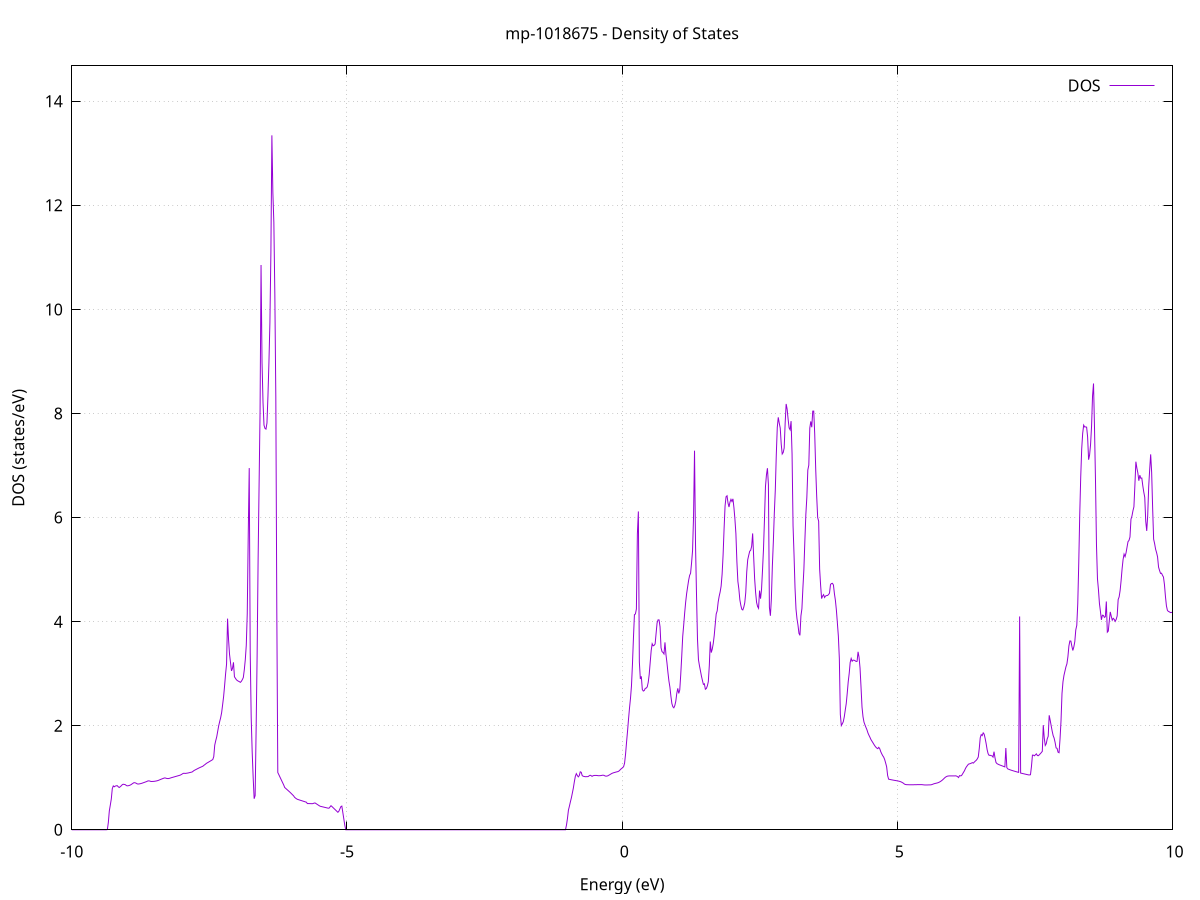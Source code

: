 set title 'mp-1018675 - Density of States'
set xlabel 'Energy (eV)'
set ylabel 'DOS (states/eV)'
set grid
set xrange [-10:10]
set yrange [0:14.680]
set xzeroaxis lt -1
set terminal png size 800,600
set output 'mp-1018675_dos_gnuplot.png'
plot '-' using 1:2 with lines title 'DOS'
-19.432000 0.000000
-19.414100 0.000000
-19.396200 0.000000
-19.378300 0.000000
-19.360400 0.000000
-19.342500 0.000000
-19.324600 0.000000
-19.306700 0.000000
-19.288800 0.000000
-19.270900 0.000000
-19.253000 0.000000
-19.235100 0.000000
-19.217200 0.000000
-19.199300 0.000000
-19.181400 0.000000
-19.163500 0.000000
-19.145600 0.000000
-19.127700 0.000000
-19.109800 0.000000
-19.091900 0.000000
-19.073900 0.000000
-19.056000 0.000000
-19.038100 0.000000
-19.020200 0.000000
-19.002300 0.000000
-18.984400 0.000000
-18.966500 0.000000
-18.948600 0.000000
-18.930700 0.000000
-18.912800 0.000000
-18.894900 0.000000
-18.877000 0.000000
-18.859100 0.000000
-18.841200 0.000000
-18.823300 0.000000
-18.805400 0.000000
-18.787500 0.000000
-18.769600 0.000000
-18.751700 0.000000
-18.733800 0.000000
-18.715900 0.000000
-18.698000 0.000000
-18.680100 0.000000
-18.662200 0.000000
-18.644300 0.000000
-18.626400 0.000000
-18.608500 0.000000
-18.590600 0.000000
-18.572700 0.000000
-18.554800 0.000000
-18.536900 0.000000
-18.519000 0.000000
-18.501100 0.000000
-18.483200 0.000000
-18.465300 0.000000
-18.447400 0.000000
-18.429500 0.000000
-18.411600 0.000000
-18.393700 0.000000
-18.375800 0.000000
-18.357900 0.000000
-18.340000 0.000000
-18.322100 0.000000
-18.304200 0.000000
-18.286300 0.000000
-18.268400 0.000000
-18.250500 0.000000
-18.232600 0.000000
-18.214700 0.000000
-18.196800 0.000000
-18.178900 0.000000
-18.161000 0.000000
-18.143100 0.000000
-18.125200 0.000000
-18.107300 0.000000
-18.089400 0.000000
-18.071500 0.000000
-18.053600 0.000000
-18.035700 0.000000
-18.017800 0.000000
-17.999900 0.000000
-17.982000 0.000000
-17.964100 0.000000
-17.946200 0.000000
-17.928300 0.000000
-17.910400 0.000000
-17.892500 0.000000
-17.874600 0.000000
-17.856700 0.000000
-17.838800 0.000000
-17.820900 0.000000
-17.803000 3.029100
-17.785100 25.511300
-17.767200 31.704500
-17.749300 52.570700
-17.731400 36.849100
-17.713500 44.830700
-17.695600 46.119500
-17.677700 30.710100
-17.659800 51.983900
-17.641900 100.981400
-17.624000 115.882300
-17.606100 35.143600
-17.588200 42.691800
-17.570300 57.664300
-17.552400 0.000000
-17.534500 0.000000
-17.516600 0.000000
-17.498700 0.000000
-17.480800 0.000000
-17.462900 0.000000
-17.445000 0.000000
-17.427100 0.000000
-17.409200 0.000000
-17.391300 0.000000
-17.373400 0.000000
-17.355500 0.000000
-17.337600 0.000000
-17.319700 0.000000
-17.301800 0.000000
-17.283900 0.000000
-17.266000 0.000000
-17.248100 0.000000
-17.230200 0.000000
-17.212300 0.000000
-17.194400 0.000000
-17.176500 0.000000
-17.158600 0.000000
-17.140700 0.000000
-17.122800 0.000000
-17.104800 0.000000
-17.086900 0.000000
-17.069000 0.000000
-17.051100 0.000000
-17.033200 0.000000
-17.015300 0.000000
-16.997400 0.000000
-16.979500 0.000000
-16.961600 0.000000
-16.943700 0.000000
-16.925800 0.000000
-16.907900 0.000000
-16.890000 0.000000
-16.872100 0.000000
-16.854200 0.000000
-16.836300 0.000000
-16.818400 0.000000
-16.800500 0.000000
-16.782600 0.000000
-16.764700 0.000000
-16.746800 0.000000
-16.728900 0.000000
-16.711000 0.000000
-16.693100 0.000000
-16.675200 0.000000
-16.657300 0.000000
-16.639400 0.000000
-16.621500 0.000000
-16.603600 0.000000
-16.585700 0.000000
-16.567800 0.000000
-16.549900 0.000000
-16.532000 0.000000
-16.514100 0.000000
-16.496200 0.000000
-16.478300 0.000000
-16.460400 0.000000
-16.442500 0.000000
-16.424600 0.000000
-16.406700 0.000000
-16.388800 0.000000
-16.370900 0.000000
-16.353000 0.000000
-16.335100 0.000000
-16.317200 0.000000
-16.299300 0.000000
-16.281400 0.000000
-16.263500 0.000000
-16.245600 0.000000
-16.227700 0.000000
-16.209800 0.000000
-16.191900 0.000000
-16.174000 0.000000
-16.156100 0.000000
-16.138200 0.000000
-16.120300 0.000000
-16.102400 0.000000
-16.084500 0.000000
-16.066600 0.000000
-16.048700 0.000000
-16.030800 0.000000
-16.012900 0.000000
-15.995000 0.000000
-15.977100 0.000000
-15.959200 0.000000
-15.941300 0.000000
-15.923400 0.000000
-15.905500 0.000000
-15.887600 0.000000
-15.869700 0.000000
-15.851800 0.000000
-15.833900 0.000000
-15.816000 0.000000
-15.798100 0.000000
-15.780200 0.000000
-15.762300 0.000000
-15.744400 0.000000
-15.726500 0.000000
-15.708600 0.000000
-15.690700 0.000000
-15.672800 0.000000
-15.654900 0.000000
-15.637000 0.000000
-15.619100 0.000000
-15.601200 0.000000
-15.583300 0.000000
-15.565400 0.000000
-15.547500 0.000000
-15.529600 0.000000
-15.511700 0.000000
-15.493800 0.000000
-15.475900 0.000000
-15.458000 0.000000
-15.440100 0.000000
-15.422200 0.000000
-15.404300 0.000000
-15.386400 0.000000
-15.368500 0.000000
-15.350600 0.000000
-15.332700 0.000000
-15.314800 0.000000
-15.296900 0.000000
-15.279000 0.000000
-15.261100 0.000000
-15.243200 0.000000
-15.225300 0.000000
-15.207400 0.000000
-15.189500 0.000000
-15.171600 0.000000
-15.153600 0.000000
-15.135700 0.000000
-15.117800 0.000000
-15.099900 0.000000
-15.082000 0.000000
-15.064100 0.000000
-15.046200 0.000000
-15.028300 0.000000
-15.010400 0.000000
-14.992500 0.000000
-14.974600 0.000000
-14.956700 0.000000
-14.938800 0.000000
-14.920900 0.000000
-14.903000 0.000000
-14.885100 0.000000
-14.867200 0.000000
-14.849300 0.000000
-14.831400 0.000000
-14.813500 0.000000
-14.795600 0.000000
-14.777700 0.000000
-14.759800 0.000000
-14.741900 0.000000
-14.724000 0.000000
-14.706100 0.000000
-14.688200 0.000000
-14.670300 0.000000
-14.652400 0.000000
-14.634500 0.000000
-14.616600 0.000000
-14.598700 0.000000
-14.580800 0.000000
-14.562900 0.000000
-14.545000 0.000000
-14.527100 0.000000
-14.509200 0.000000
-14.491300 0.000000
-14.473400 0.000000
-14.455500 0.000000
-14.437600 0.000000
-14.419700 0.000000
-14.401800 0.000000
-14.383900 0.000000
-14.366000 0.000000
-14.348100 0.000000
-14.330200 0.000000
-14.312300 0.000000
-14.294400 0.000000
-14.276500 0.000000
-14.258600 0.000000
-14.240700 0.000000
-14.222800 0.000000
-14.204900 0.000000
-14.187000 0.000000
-14.169100 0.000000
-14.151200 0.000000
-14.133300 0.000000
-14.115400 0.000000
-14.097500 0.000000
-14.079600 0.000000
-14.061700 0.000000
-14.043800 0.000000
-14.025900 0.000000
-14.008000 0.000000
-13.990100 0.000000
-13.972200 0.000000
-13.954300 0.000000
-13.936400 0.000000
-13.918500 0.000000
-13.900600 0.000000
-13.882700 0.000000
-13.864800 0.000000
-13.846900 0.000000
-13.829000 0.000000
-13.811100 0.000000
-13.793200 0.000000
-13.775300 0.000000
-13.757400 0.000000
-13.739500 0.000000
-13.721600 0.000000
-13.703700 0.000000
-13.685800 0.000000
-13.667900 0.000000
-13.650000 0.000000
-13.632100 0.000000
-13.614200 0.000000
-13.596300 0.000000
-13.578400 0.000000
-13.560500 0.000000
-13.542600 0.000000
-13.524700 0.000000
-13.506800 0.000000
-13.488900 0.000000
-13.471000 0.000000
-13.453100 0.000000
-13.435200 0.000000
-13.417300 0.000000
-13.399400 0.000000
-13.381500 0.000000
-13.363600 0.000000
-13.345700 0.000000
-13.327800 0.000000
-13.309900 0.000000
-13.292000 0.000000
-13.274100 0.000000
-13.256200 0.000000
-13.238300 0.000000
-13.220400 0.000000
-13.202500 0.000000
-13.184500 0.000000
-13.166600 0.000000
-13.148700 0.000000
-13.130800 0.000000
-13.112900 0.000000
-13.095000 0.000000
-13.077100 0.000000
-13.059200 0.000000
-13.041300 0.000000
-13.023400 0.000000
-13.005500 0.000000
-12.987600 0.000000
-12.969700 0.000000
-12.951800 0.000000
-12.933900 0.000000
-12.916000 0.000000
-12.898100 0.000000
-12.880200 0.000000
-12.862300 0.000000
-12.844400 0.000000
-12.826500 0.000000
-12.808600 0.000000
-12.790700 0.000000
-12.772800 0.000000
-12.754900 0.000000
-12.737000 0.000000
-12.719100 0.000000
-12.701200 0.000000
-12.683300 0.000000
-12.665400 0.000000
-12.647500 0.000000
-12.629600 0.000000
-12.611700 0.000000
-12.593800 0.000000
-12.575900 0.000000
-12.558000 0.000000
-12.540100 0.000000
-12.522200 0.000000
-12.504300 0.000000
-12.486400 0.000000
-12.468500 0.000000
-12.450600 0.000000
-12.432700 0.000000
-12.414800 0.000000
-12.396900 0.000000
-12.379000 0.000000
-12.361100 0.000000
-12.343200 0.000000
-12.325300 0.000000
-12.307400 0.000000
-12.289500 0.000000
-12.271600 0.000000
-12.253700 0.000000
-12.235800 0.000000
-12.217900 0.000000
-12.200000 0.000000
-12.182100 0.000000
-12.164200 0.000000
-12.146300 0.000000
-12.128400 0.000000
-12.110500 0.000000
-12.092600 0.000000
-12.074700 0.000000
-12.056800 0.000000
-12.038900 0.000000
-12.021000 0.000000
-12.003100 0.000000
-11.985200 0.000000
-11.967300 0.000000
-11.949400 0.000000
-11.931500 0.000000
-11.913600 0.000000
-11.895700 0.000000
-11.877800 0.000000
-11.859900 0.000000
-11.842000 0.000000
-11.824100 0.000000
-11.806200 0.000000
-11.788300 0.000000
-11.770400 0.000000
-11.752500 0.000000
-11.734600 0.000000
-11.716700 0.000000
-11.698800 0.000000
-11.680900 0.000000
-11.663000 0.000000
-11.645100 0.000000
-11.627200 0.000000
-11.609300 0.000000
-11.591400 0.000000
-11.573500 0.000000
-11.555600 0.000000
-11.537700 0.000000
-11.519800 0.000000
-11.501900 0.000000
-11.484000 0.000000
-11.466100 0.000000
-11.448200 0.000000
-11.430300 0.000000
-11.412400 0.000000
-11.394500 0.000000
-11.376600 0.000000
-11.358700 0.000000
-11.340800 0.000000
-11.322900 0.000000
-11.305000 0.000000
-11.287100 0.000000
-11.269200 0.000000
-11.251300 0.000000
-11.233300 0.000000
-11.215400 0.000000
-11.197500 0.000000
-11.179600 0.000000
-11.161700 0.000000
-11.143800 0.000000
-11.125900 0.000000
-11.108000 0.000000
-11.090100 0.000000
-11.072200 0.000000
-11.054300 0.000000
-11.036400 0.000000
-11.018500 0.000000
-11.000600 0.000000
-10.982700 0.000000
-10.964800 0.000000
-10.946900 0.000000
-10.929000 0.000000
-10.911100 0.000000
-10.893200 0.000000
-10.875300 0.000000
-10.857400 0.000000
-10.839500 0.000000
-10.821600 0.000000
-10.803700 0.000000
-10.785800 0.000000
-10.767900 0.000000
-10.750000 0.000000
-10.732100 0.000000
-10.714200 0.000000
-10.696300 0.000000
-10.678400 0.000000
-10.660500 0.000000
-10.642600 0.000000
-10.624700 0.000000
-10.606800 0.000000
-10.588900 0.000000
-10.571000 0.000000
-10.553100 0.000000
-10.535200 0.000000
-10.517300 0.000000
-10.499400 0.000000
-10.481500 0.000000
-10.463600 0.000000
-10.445700 0.000000
-10.427800 0.000000
-10.409900 0.000000
-10.392000 0.000000
-10.374100 0.000000
-10.356200 0.000000
-10.338300 0.000000
-10.320400 0.000000
-10.302500 0.000000
-10.284600 0.000000
-10.266700 0.000000
-10.248800 0.000000
-10.230900 0.000000
-10.213000 0.000000
-10.195100 0.000000
-10.177200 0.000000
-10.159300 0.000000
-10.141400 0.000000
-10.123500 0.000000
-10.105600 0.000000
-10.087700 0.000000
-10.069800 0.000000
-10.051900 0.000000
-10.034000 0.000000
-10.016100 0.000000
-9.998200 0.000000
-9.980300 0.000000
-9.962400 0.000000
-9.944500 0.000000
-9.926600 0.000000
-9.908700 0.000000
-9.890800 0.000000
-9.872900 0.000000
-9.855000 0.000000
-9.837100 0.000000
-9.819200 0.000000
-9.801300 0.000000
-9.783400 0.000000
-9.765500 0.000000
-9.747600 0.000000
-9.729700 0.000000
-9.711800 0.000000
-9.693900 0.000000
-9.676000 0.000000
-9.658100 0.000000
-9.640200 0.000000
-9.622300 0.000000
-9.604400 0.000000
-9.586500 0.000000
-9.568600 0.000000
-9.550700 0.000000
-9.532800 0.000000
-9.514900 0.000000
-9.497000 0.000000
-9.479100 0.000000
-9.461200 0.000000
-9.443300 0.000000
-9.425400 0.000000
-9.407500 0.000000
-9.389600 0.000000
-9.371700 0.000000
-9.353800 0.003800
-9.335900 0.140600
-9.318000 0.363000
-9.300100 0.475000
-9.282200 0.591500
-9.264200 0.790600
-9.246300 0.842800
-9.228400 0.826300
-9.210500 0.839600
-9.192600 0.844800
-9.174700 0.848100
-9.156800 0.827400
-9.138900 0.812100
-9.121000 0.826500
-9.103100 0.843300
-9.085200 0.863800
-9.067300 0.875100
-9.049400 0.871800
-9.031500 0.868800
-9.013600 0.854900
-8.995700 0.844000
-8.977800 0.846100
-8.959900 0.850100
-8.942000 0.857400
-8.924100 0.867100
-8.906200 0.880200
-8.888300 0.893500
-8.870400 0.905100
-8.852500 0.903600
-8.834600 0.897000
-8.816700 0.885300
-8.798800 0.878800
-8.780900 0.880400
-8.763000 0.883700
-8.745100 0.888200
-8.727200 0.893600
-8.709300 0.900300
-8.691400 0.907100
-8.673500 0.913900
-8.655600 0.920700
-8.637700 0.927700
-8.619800 0.937800
-8.601900 0.940000
-8.584000 0.937100
-8.566100 0.929700
-8.548200 0.928100
-8.530300 0.929000
-8.512400 0.930100
-8.494500 0.932200
-8.476600 0.935500
-8.458700 0.939200
-8.440800 0.944300
-8.422900 0.951000
-8.405000 0.959200
-8.387100 0.967200
-8.369200 0.974900
-8.351300 0.982100
-8.333400 0.989400
-8.315500 0.996100
-8.297600 0.994500
-8.279700 0.987800
-8.261800 0.984700
-8.243900 0.984600
-8.226000 0.988400
-8.208100 0.994600
-8.190200 1.000900
-8.172300 1.006300
-8.154400 1.011800
-8.136500 1.017200
-8.118600 1.022600
-8.100700 1.028000
-8.082800 1.033500
-8.064900 1.039000
-8.047000 1.044400
-8.029100 1.050700
-8.011200 1.060400
-7.993300 1.072300
-7.975400 1.083800
-7.957500 1.085700
-7.939600 1.083000
-7.921700 1.085500
-7.903800 1.088300
-7.885900 1.091800
-7.868000 1.096400
-7.850100 1.101000
-7.832200 1.105600
-7.814300 1.110200
-7.796400 1.124200
-7.778500 1.139000
-7.760600 1.148800
-7.742700 1.158700
-7.724800 1.168500
-7.706900 1.178300
-7.689000 1.187900
-7.671100 1.196700
-7.653200 1.205100
-7.635300 1.213600
-7.617400 1.222100
-7.599500 1.238500
-7.581600 1.251900
-7.563700 1.267900
-7.545800 1.281700
-7.527900 1.292200
-7.510000 1.303600
-7.492100 1.314900
-7.474200 1.326200
-7.456300 1.337900
-7.438400 1.349600
-7.420500 1.405100
-7.402600 1.626600
-7.384700 1.711600
-7.366800 1.785000
-7.348900 1.892200
-7.331000 1.996900
-7.313100 2.078700
-7.295100 2.154400
-7.277200 2.252200
-7.259300 2.403700
-7.241400 2.560100
-7.223500 2.769100
-7.205600 2.993800
-7.187700 3.186200
-7.169800 4.057500
-7.151900 3.659500
-7.134000 3.374000
-7.116100 3.212100
-7.098200 3.053500
-7.080300 3.101300
-7.062400 3.217800
-7.044500 2.939900
-7.026600 2.911200
-7.008700 2.882900
-6.990800 2.866600
-6.972900 2.855300
-6.955000 2.845900
-6.937100 2.832700
-6.919200 2.852400
-6.901300 2.885000
-6.883400 2.925700
-6.865500 3.075300
-6.847600 3.267000
-6.829700 3.544200
-6.811800 4.153200
-6.793900 5.669100
-6.776000 6.951000
-6.758100 3.410400
-6.740200 2.153600
-6.722300 1.496700
-6.704400 1.003900
-6.686500 0.597000
-6.668600 0.657400
-6.650700 1.934700
-6.632800 3.327500
-6.614900 5.163900
-6.597000 6.612600
-6.579100 8.028000
-6.561200 10.853600
-6.543300 8.980400
-6.525400 8.213200
-6.507500 7.775100
-6.489600 7.713100
-6.471700 7.699600
-6.453800 7.815800
-6.435900 8.331500
-6.418000 8.977400
-6.400100 9.749200
-6.382200 11.092700
-6.364300 13.345000
-6.346400 12.246600
-6.328500 11.672200
-6.310600 10.293300
-6.292700 8.303700
-6.274800 4.186000
-6.256900 1.100800
-6.239000 1.060900
-6.221100 1.020900
-6.203200 0.980900
-6.185300 0.940900
-6.167400 0.900800
-6.149500 0.860800
-6.131600 0.813000
-6.113700 0.796000
-6.095800 0.778900
-6.077900 0.761900
-6.060000 0.744800
-6.042100 0.727800
-6.024200 0.709700
-6.006300 0.690800
-5.988400 0.671900
-5.970500 0.653100
-5.952600 0.625200
-5.934700 0.608600
-5.916800 0.595200
-5.898900 0.584700
-5.881000 0.578600
-5.863100 0.572500
-5.845200 0.566400
-5.827300 0.560300
-5.809400 0.554200
-5.791500 0.548100
-5.773600 0.542000
-5.755700 0.535900
-5.737800 0.529800
-5.719900 0.504200
-5.702000 0.503700
-5.684100 0.503100
-5.666200 0.502500
-5.648300 0.501900
-5.630400 0.501300
-5.612500 0.505200
-5.594600 0.514300
-5.576700 0.513400
-5.558800 0.500900
-5.540900 0.488300
-5.523000 0.475700
-5.505100 0.463200
-5.487200 0.452100
-5.469300 0.447600
-5.451400 0.443000
-5.433500 0.438500
-5.415600 0.433900
-5.397700 0.429400
-5.379800 0.424800
-5.361900 0.420200
-5.343900 0.415700
-5.326000 0.415600
-5.308100 0.439100
-5.290200 0.462700
-5.272300 0.445900
-5.254400 0.427600
-5.236500 0.409200
-5.218600 0.390900
-5.200700 0.372600
-5.182800 0.354200
-5.164900 0.335900
-5.147000 0.356900
-5.129100 0.400500
-5.111200 0.444100
-5.093300 0.455200
-5.075400 0.332800
-5.057500 0.210400
-5.039600 0.088000
-5.021700 0.000000
-5.003800 0.000000
-4.985900 0.000000
-4.968000 0.000000
-4.950100 0.000000
-4.932200 0.000000
-4.914300 0.000000
-4.896400 0.000000
-4.878500 0.000000
-4.860600 0.000000
-4.842700 0.000000
-4.824800 0.000000
-4.806900 0.000000
-4.789000 0.000000
-4.771100 0.000000
-4.753200 0.000000
-4.735300 0.000000
-4.717400 0.000000
-4.699500 0.000000
-4.681600 0.000000
-4.663700 0.000000
-4.645800 0.000000
-4.627900 0.000000
-4.610000 0.000000
-4.592100 0.000000
-4.574200 0.000000
-4.556300 0.000000
-4.538400 0.000000
-4.520500 0.000000
-4.502600 0.000000
-4.484700 0.000000
-4.466800 0.000000
-4.448900 0.000000
-4.431000 0.000000
-4.413100 0.000000
-4.395200 0.000000
-4.377300 0.000000
-4.359400 0.000000
-4.341500 0.000000
-4.323600 0.000000
-4.305700 0.000000
-4.287800 0.000000
-4.269900 0.000000
-4.252000 0.000000
-4.234100 0.000000
-4.216200 0.000000
-4.198300 0.000000
-4.180400 0.000000
-4.162500 0.000000
-4.144600 0.000000
-4.126700 0.000000
-4.108800 0.000000
-4.090900 0.000000
-4.073000 0.000000
-4.055100 0.000000
-4.037200 0.000000
-4.019300 0.000000
-4.001400 0.000000
-3.983500 0.000000
-3.965600 0.000000
-3.947700 0.000000
-3.929800 0.000000
-3.911900 0.000000
-3.894000 0.000000
-3.876100 0.000000
-3.858200 0.000000
-3.840300 0.000000
-3.822400 0.000000
-3.804500 0.000000
-3.786600 0.000000
-3.768700 0.000000
-3.750800 0.000000
-3.732900 0.000000
-3.715000 0.000000
-3.697100 0.000000
-3.679200 0.000000
-3.661300 0.000000
-3.643400 0.000000
-3.625500 0.000000
-3.607600 0.000000
-3.589700 0.000000
-3.571800 0.000000
-3.553900 0.000000
-3.536000 0.000000
-3.518100 0.000000
-3.500200 0.000000
-3.482300 0.000000
-3.464400 0.000000
-3.446500 0.000000
-3.428600 0.000000
-3.410700 0.000000
-3.392800 0.000000
-3.374800 0.000000
-3.356900 0.000000
-3.339000 0.000000
-3.321100 0.000000
-3.303200 0.000000
-3.285300 0.000000
-3.267400 0.000000
-3.249500 0.000000
-3.231600 0.000000
-3.213700 0.000000
-3.195800 0.000000
-3.177900 0.000000
-3.160000 0.000000
-3.142100 0.000000
-3.124200 0.000000
-3.106300 0.000000
-3.088400 0.000000
-3.070500 0.000000
-3.052600 0.000000
-3.034700 0.000000
-3.016800 0.000000
-2.998900 0.000000
-2.981000 0.000000
-2.963100 0.000000
-2.945200 0.000000
-2.927300 0.000000
-2.909400 0.000000
-2.891500 0.000000
-2.873600 0.000000
-2.855700 0.000000
-2.837800 0.000000
-2.819900 0.000000
-2.802000 0.000000
-2.784100 0.000000
-2.766200 0.000000
-2.748300 0.000000
-2.730400 0.000000
-2.712500 0.000000
-2.694600 0.000000
-2.676700 0.000000
-2.658800 0.000000
-2.640900 0.000000
-2.623000 0.000000
-2.605100 0.000000
-2.587200 0.000000
-2.569300 0.000000
-2.551400 0.000000
-2.533500 0.000000
-2.515600 0.000000
-2.497700 0.000000
-2.479800 0.000000
-2.461900 0.000000
-2.444000 0.000000
-2.426100 0.000000
-2.408200 0.000000
-2.390300 0.000000
-2.372400 0.000000
-2.354500 0.000000
-2.336600 0.000000
-2.318700 0.000000
-2.300800 0.000000
-2.282900 0.000000
-2.265000 0.000000
-2.247100 0.000000
-2.229200 0.000000
-2.211300 0.000000
-2.193400 0.000000
-2.175500 0.000000
-2.157600 0.000000
-2.139700 0.000000
-2.121800 0.000000
-2.103900 0.000000
-2.086000 0.000000
-2.068100 0.000000
-2.050200 0.000000
-2.032300 0.000000
-2.014400 0.000000
-1.996500 0.000000
-1.978600 0.000000
-1.960700 0.000000
-1.942800 0.000000
-1.924900 0.000000
-1.907000 0.000000
-1.889100 0.000000
-1.871200 0.000000
-1.853300 0.000000
-1.835400 0.000000
-1.817500 0.000000
-1.799600 0.000000
-1.781700 0.000000
-1.763800 0.000000
-1.745900 0.000000
-1.728000 0.000000
-1.710100 0.000000
-1.692200 0.000000
-1.674300 0.000000
-1.656400 0.000000
-1.638500 0.000000
-1.620600 0.000000
-1.602700 0.000000
-1.584800 0.000000
-1.566900 0.000000
-1.549000 0.000000
-1.531100 0.000000
-1.513200 0.000000
-1.495300 0.000000
-1.477400 0.000000
-1.459500 0.000000
-1.441600 0.000000
-1.423700 0.000000
-1.405700 0.000000
-1.387800 0.000000
-1.369900 0.000000
-1.352000 0.000000
-1.334100 0.000000
-1.316200 0.000000
-1.298300 0.000000
-1.280400 0.000000
-1.262500 0.000000
-1.244600 0.000000
-1.226700 0.000000
-1.208800 0.000000
-1.190900 0.000000
-1.173000 0.000000
-1.155100 0.000000
-1.137200 0.000000
-1.119300 0.000000
-1.101400 0.000000
-1.083500 0.000000
-1.065600 0.000000
-1.047700 0.000000
-1.029800 0.000000
-1.011900 0.086300
-0.994000 0.213800
-0.976100 0.377000
-0.958200 0.453700
-0.940300 0.537400
-0.922400 0.613900
-0.904500 0.706600
-0.886600 0.802300
-0.868700 0.922200
-0.850800 1.025300
-0.832900 1.078600
-0.815000 1.043800
-0.797100 1.016700
-0.779200 1.040200
-0.761300 1.113800
-0.743400 1.105000
-0.725500 1.040400
-0.707600 1.029000
-0.689700 1.024100
-0.671800 1.020100
-0.653900 1.020500
-0.636000 1.020900
-0.618100 1.022300
-0.600200 1.036800
-0.582300 1.047700
-0.564400 1.040500
-0.546500 1.026700
-0.528600 1.038600
-0.510700 1.043100
-0.492800 1.045000
-0.474900 1.044500
-0.457000 1.043500
-0.439100 1.039700
-0.421200 1.038900
-0.403300 1.039900
-0.385400 1.041500
-0.367500 1.046200
-0.349600 1.049100
-0.331700 1.046600
-0.313800 1.036100
-0.295900 1.030700
-0.278000 1.031200
-0.260100 1.037500
-0.242200 1.047900
-0.224300 1.059100
-0.206400 1.070600
-0.188500 1.082100
-0.170600 1.090100
-0.152700 1.096800
-0.134800 1.102000
-0.116900 1.107700
-0.099000 1.112600
-0.081100 1.117000
-0.063200 1.124900
-0.045300 1.141600
-0.027400 1.162600
-0.009500 1.177000
0.008400 1.193800
0.026300 1.212400
0.044200 1.280700
0.062100 1.454100
0.080000 1.682200
0.097900 1.893500
0.115800 2.124800
0.133700 2.338000
0.151600 2.523700
0.169500 2.764900
0.187400 3.182100
0.205300 3.685800
0.223200 4.133300
0.241100 4.147400
0.259000 4.242500
0.276900 5.686200
0.294800 6.117400
0.312700 3.223900
0.330600 2.898100
0.348500 2.947800
0.366400 2.696100
0.384300 2.665900
0.402200 2.676600
0.420100 2.717500
0.438000 2.722800
0.455900 2.746400
0.473800 2.832600
0.491700 2.986200
0.509600 3.214900
0.527500 3.442900
0.545500 3.574600
0.563400 3.534900
0.581300 3.544700
0.599200 3.570900
0.617100 3.776200
0.635000 3.976500
0.652900 4.034100
0.670800 4.032900
0.688700 3.900400
0.706600 3.498000
0.724500 3.423500
0.742400 3.407000
0.760300 3.378400
0.778200 3.600800
0.796100 3.367900
0.814000 3.210300
0.831900 3.024500
0.849800 2.859900
0.867700 2.741700
0.885600 2.569600
0.903500 2.426500
0.921400 2.364300
0.939300 2.344400
0.957200 2.388000
0.975100 2.470700
0.993000 2.624000
1.010900 2.717000
1.028800 2.620200
1.046700 2.686200
1.064600 2.982000
1.082500 3.330400
1.100400 3.713800
1.118300 3.933800
1.136200 4.167900
1.154100 4.373800
1.172000 4.540200
1.189900 4.668800
1.207800 4.792500
1.225700 4.886900
1.243600 4.930600
1.261500 5.129700
1.279400 5.363500
1.297300 6.013600
1.315200 7.285700
1.333100 5.486200
1.351000 4.525400
1.368900 3.666500
1.386800 3.267200
1.404700 3.152800
1.422600 3.054800
1.440500 2.954000
1.458400 2.871000
1.476300 2.793400
1.494200 2.805100
1.512100 2.700700
1.530000 2.714900
1.547900 2.764300
1.565800 2.846000
1.583700 3.151700
1.601600 3.617800
1.619500 3.405100
1.637400 3.471900
1.655300 3.578200
1.673200 3.734100
1.691100 3.946300
1.709000 4.147500
1.726900 4.206700
1.744800 4.376200
1.762700 4.486900
1.780600 4.569800
1.798500 4.683700
1.816400 4.912500
1.834300 5.282100
1.852200 5.783200
1.870100 6.225100
1.888000 6.400200
1.905900 6.418500
1.923800 6.278400
1.941700 6.202600
1.959600 6.297900
1.977500 6.350200
1.995400 6.308100
2.013300 6.359400
2.031200 6.190400
2.049100 5.970400
2.067000 5.688800
2.084900 5.154600
2.102800 4.773900
2.120700 4.626600
2.138600 4.420100
2.156500 4.313600
2.174400 4.237500
2.192300 4.224000
2.210200 4.277500
2.228100 4.362300
2.246000 4.557100
2.263900 4.955100
2.281800 5.189600
2.299700 5.272700
2.317600 5.352100
2.335500 5.372100
2.353400 5.448300
2.371300 5.694900
2.389200 5.256100
2.407100 4.828800
2.425000 4.560400
2.442900 4.369100
2.460800 4.291000
2.478700 4.256100
2.496600 4.597000
2.514600 4.441400
2.532500 4.616000
2.550400 4.988000
2.568300 5.391300
2.586200 5.971100
2.604100 6.594800
2.622000 6.818900
2.639900 6.948300
2.657800 6.633900
2.675700 4.275200
2.693600 4.112400
2.711500 4.438400
2.729400 5.066700
2.747300 5.532800
2.765200 6.087900
2.783100 6.533800
2.801000 7.212600
2.818900 7.734900
2.836800 7.926000
2.854700 7.814900
2.872600 7.718600
2.890500 7.410800
2.908400 7.221100
2.926300 7.249600
2.944200 7.335700
2.962100 7.817800
2.980000 8.183100
2.997900 8.083200
3.015800 7.889300
3.033700 7.722300
3.051600 7.686400
3.069500 7.853200
3.087400 7.222700
3.105300 5.845100
3.123200 5.284500
3.141100 4.650500
3.159000 4.241200
3.176900 4.055000
3.194800 3.934700
3.212700 3.774600
3.230600 3.736100
3.248500 4.109900
3.266400 4.248400
3.284300 4.644100
3.302200 5.002800
3.320100 5.553200
3.338000 6.061700
3.355900 6.387200
3.373800 6.914200
3.391700 7.006800
3.409600 7.719900
3.427500 7.847900
3.445400 7.735900
3.463300 8.045200
3.481200 8.046200
3.499100 7.608200
3.517000 6.936900
3.534900 6.412700
3.552800 5.999500
3.570700 5.929500
3.588600 5.010200
3.606500 4.694500
3.624400 4.442700
3.642300 4.491400
3.660200 4.519100
3.678100 4.464000
3.696000 4.492200
3.713900 4.500600
3.731800 4.503000
3.749700 4.519500
3.767600 4.546900
3.785500 4.712300
3.803400 4.732000
3.821300 4.736100
3.839200 4.703500
3.857100 4.535600
3.875000 4.407600
3.892900 4.219900
3.910800 3.974100
3.928700 3.721000
3.946600 3.288900
3.964500 2.218000
3.982400 2.002300
4.000300 2.036600
4.018200 2.076800
4.036100 2.169500
4.054000 2.299900
4.071900 2.425500
4.089800 2.623200
4.107700 2.843300
4.125600 3.003800
4.143500 3.215400
4.161400 3.291800
4.179300 3.239000
4.197200 3.260700
4.215100 3.257900
4.233000 3.248900
4.250900 3.234800
4.268800 3.236100
4.286700 3.420100
4.304600 3.315900
4.322500 3.109400
4.340400 2.744600
4.358300 2.359500
4.376200 2.175000
4.394100 2.069200
4.412000 2.015800
4.429900 1.967300
4.447800 1.922100
4.465800 1.861800
4.483700 1.818400
4.501600 1.779500
4.519500 1.736400
4.537400 1.705600
4.555300 1.675300
4.573200 1.643500
4.591100 1.613800
4.609000 1.588600
4.626900 1.570100
4.644800 1.559000
4.662700 1.583700
4.680600 1.558200
4.698500 1.502000
4.716400 1.460800
4.734300 1.424300
4.752200 1.396400
4.770100 1.350100
4.788000 1.282900
4.805900 1.210700
4.823800 1.044200
4.841700 0.973100
4.859600 0.968200
4.877500 0.964000
4.895400 0.960300
4.913300 0.956600
4.931200 0.952900
4.949100 0.949500
4.967000 0.946300
4.984900 0.943000
5.002800 0.939700
5.020700 0.935700
5.038600 0.930800
5.056500 0.924900
5.074400 0.917100
5.092300 0.906600
5.110200 0.895100
5.128100 0.878900
5.146000 0.870500
5.163900 0.867200
5.181800 0.866100
5.199700 0.865700
5.217600 0.865300
5.235500 0.865000
5.253400 0.864900
5.271300 0.865000
5.289200 0.865300
5.307100 0.865700
5.325000 0.866100
5.342900 0.866500
5.360800 0.867100
5.378700 0.867600
5.396600 0.867900
5.414500 0.868000
5.432400 0.868100
5.450300 0.867000
5.468200 0.864500
5.486100 0.862400
5.504000 0.860700
5.521900 0.860700
5.539800 0.861300
5.557700 0.861900
5.575600 0.862500
5.593500 0.863200
5.611400 0.863800
5.629300 0.869100
5.647200 0.876500
5.665100 0.884000
5.683000 0.889100
5.700900 0.893500
5.718800 0.897900
5.736700 0.903500
5.754600 0.911200
5.772500 0.921000
5.790400 0.932900
5.808300 0.946400
5.826200 0.962700
5.844100 0.980800
5.862000 0.999600
5.879900 1.014500
5.897800 1.025300
5.915700 1.031900
5.933600 1.034400
5.951500 1.035300
5.969400 1.035900
5.987300 1.035900
6.005200 1.035500
6.023100 1.034800
6.041000 1.035300
6.058900 1.036500
6.076800 1.032100
6.094700 1.020800
6.112600 1.003700
6.130500 1.040700
6.148400 1.036200
6.166300 1.040800
6.184200 1.070800
6.202100 1.103400
6.220000 1.134200
6.237900 1.177600
6.255800 1.210200
6.273700 1.234800
6.291600 1.260500
6.309500 1.266200
6.327400 1.272500
6.345300 1.280200
6.363200 1.290900
6.381100 1.281000
6.399000 1.301000
6.416900 1.319500
6.434900 1.336100
6.452800 1.361900
6.470700 1.398500
6.488600 1.558100
6.506500 1.767300
6.524400 1.828600
6.542300 1.810200
6.560200 1.862100
6.578100 1.837700
6.596000 1.754200
6.613900 1.655500
6.631800 1.539400
6.649700 1.462200
6.667600 1.430200
6.685500 1.431900
6.703400 1.424300
6.721300 1.421000
6.739200 1.396200
6.757100 1.500400
6.775000 1.381700
6.792900 1.294000
6.810800 1.271300
6.828700 1.261200
6.846600 1.251900
6.864500 1.244200
6.882400 1.236900
6.900300 1.229800
6.918200 1.222700
6.936100 1.215500
6.954000 1.208300
6.971900 1.571100
6.989800 1.194000
7.007700 1.169600
7.025600 1.161800
7.043500 1.154600
7.061400 1.147800
7.079300 1.141500
7.097200 1.135700
7.115100 1.130000
7.133000 1.124300
7.150900 1.118800
7.168800 1.113300
7.186700 1.108100
7.204600 1.103000
7.222500 4.099200
7.240400 1.090000
7.258300 1.085500
7.276200 1.081000
7.294100 1.076500
7.312000 1.072200
7.329900 1.067800
7.347800 1.063500
7.365700 1.059200
7.383600 1.054800
7.401500 1.053900
7.419400 1.057900
7.437300 1.215000
7.455200 1.434500
7.473100 1.434000
7.491000 1.421800
7.508900 1.440500
7.526800 1.458700
7.544700 1.426300
7.562600 1.423400
7.580500 1.441300
7.598400 1.462100
7.616300 1.483400
7.634200 1.507200
7.652100 2.011600
7.670000 1.759500
7.687900 1.620600
7.705800 1.652700
7.723700 1.747500
7.741600 1.796400
7.759500 2.200100
7.777400 2.105300
7.795300 2.000800
7.813200 1.898100
7.831100 1.811300
7.849000 1.762100
7.866900 1.678000
7.884800 1.574200
7.902700 1.563700
7.920600 1.490500
7.938500 1.480600
7.956400 1.743100
7.974300 2.091900
7.992200 2.618000
8.010100 2.844300
8.028000 2.967300
8.045900 3.049700
8.063800 3.131800
8.081700 3.189100
8.099600 3.325200
8.117500 3.530900
8.135400 3.629300
8.153300 3.626600
8.171200 3.529000
8.189100 3.445600
8.207000 3.512800
8.224900 3.616100
8.242800 3.841200
8.260700 3.928100
8.278600 4.342700
8.296500 5.115300
8.314400 6.050500
8.332300 6.776100
8.350200 7.319200
8.368100 7.618600
8.386000 7.776500
8.404000 7.740700
8.421900 7.742300
8.439800 7.736600
8.457700 7.547600
8.475600 7.111500
8.493500 7.201500
8.511400 7.405600
8.529300 7.753900
8.547200 8.338900
8.565100 8.576600
8.583000 7.717500
8.600900 6.705400
8.618800 5.468000
8.636700 4.824300
8.654600 4.613600
8.672500 4.348100
8.690400 4.196700
8.708300 4.033900
8.726200 4.123700
8.744100 4.119600
8.762000 4.081300
8.779900 4.094300
8.797800 4.387100
8.815700 3.797500
8.833600 3.818900
8.851500 4.018700
8.869400 4.186500
8.887300 4.103700
8.905200 4.028000
8.923100 4.062700
8.941000 4.043400
8.958900 4.004600
8.976800 4.043400
8.994700 4.109600
9.012600 4.424100
9.030500 4.475400
9.048400 4.599000
9.066300 4.790000
9.084200 5.014200
9.102100 5.193400
9.120000 5.296400
9.137900 5.248400
9.155800 5.321000
9.173700 5.428900
9.191600 5.536800
9.209500 5.561000
9.227400 5.626000
9.245300 5.968100
9.263200 6.028100
9.281100 6.129200
9.299000 6.206600
9.316900 6.624300
9.334800 7.073400
9.352700 6.951300
9.370600 6.858000
9.388500 6.707600
9.406400 6.814500
9.424300 6.755400
9.442200 6.759600
9.460100 6.612700
9.478000 6.490300
9.495900 6.389100
9.513800 5.927000
9.531700 5.743300
9.549600 6.041000
9.567500 6.595400
9.585400 6.922700
9.603300 7.214400
9.621200 6.867600
9.639100 6.183600
9.657000 5.585100
9.674900 5.499800
9.692800 5.391600
9.710700 5.327200
9.728600 5.243100
9.746500 5.047600
9.764400 4.983800
9.782300 4.926900
9.800200 4.930700
9.818100 4.890800
9.836000 4.856500
9.853900 4.710700
9.871800 4.483800
9.889700 4.302700
9.907600 4.216800
9.925500 4.195500
9.943400 4.188500
9.961300 4.173500
9.979200 4.177900
9.997100 4.171200
10.015000 4.144100
10.032900 4.094600
10.050800 4.111500
10.068700 4.342700
10.086600 4.959100
10.104500 5.168000
10.122400 5.568800
10.140300 5.955600
10.158200 6.272500
10.176100 5.748100
10.194000 5.781000
10.211900 6.149700
10.229800 7.049500
10.247700 6.058600
10.265600 5.691500
10.283500 5.716400
10.301400 5.808600
10.319300 5.962200
10.337200 6.213500
10.355200 6.348200
10.373100 6.535300
10.391000 6.726800
10.408900 6.852200
10.426800 6.527600
10.444700 7.038700
10.462600 7.884800
10.480500 8.121500
10.498400 8.074100
10.516300 7.927700
10.534200 8.307300
10.552100 8.217300
10.570000 7.959700
10.587900 8.238600
10.605800 9.058200
10.623700 9.457300
10.641600 8.143400
10.659500 7.274400
10.677400 6.313100
10.695300 5.880700
10.713200 5.602200
10.731100 5.382500
10.749000 5.176300
10.766900 5.038000
10.784800 4.966900
10.802700 4.991100
10.820600 4.971200
10.838500 4.911800
10.856400 4.913500
10.874300 4.860700
10.892200 4.793600
10.910100 4.647900
10.928000 4.503400
10.945900 4.380500
10.963800 4.321700
10.981700 4.405800
10.999600 4.539700
11.017500 4.686100
11.035400 4.969700
11.053300 5.552200
11.071200 5.144400
11.089100 4.759300
11.107000 4.729500
11.124900 4.686100
11.142800 4.941100
11.160700 5.243600
11.178600 5.313000
11.196500 5.403700
11.214400 5.567300
11.232300 5.743000
11.250200 5.682000
11.268100 5.684000
11.286000 5.531600
11.303900 5.313900
11.321800 5.240200
11.339700 4.878600
11.357600 4.851900
11.375500 4.859200
11.393400 4.884400
11.411300 4.944600
11.429200 5.222500
11.447100 4.804400
11.465000 4.740600
11.482900 4.666400
11.500800 4.702300
11.518700 4.675300
11.536600 4.630900
11.554500 4.539700
11.572400 4.531800
11.590300 4.455400
11.608200 4.409000
11.626100 4.350900
11.644000 4.253000
11.661900 4.121000
11.679800 3.983200
11.697700 3.853000
11.715600 3.809700
11.733500 3.644600
11.751400 3.579600
11.769300 3.507500
11.787200 3.431400
11.805100 3.376600
11.823000 3.378500
11.840900 3.384300
11.858800 3.332500
11.876700 3.218300
11.894600 3.113200
11.912500 3.101300
11.930400 2.908600
11.948300 2.869400
11.966200 2.827100
11.984100 2.757600
12.002000 2.751000
12.019900 2.574900
12.037800 2.489300
12.055700 2.502600
12.073600 2.576200
12.091500 2.758200
12.109400 2.881900
12.127300 2.944600
12.145200 3.074000
12.163100 3.113100
12.181000 2.960200
12.198900 2.768700
12.216800 3.094700
12.234700 2.556100
12.252600 2.121900
12.270500 1.970100
12.288400 1.871900
12.306300 1.786100
12.324300 1.705600
12.342200 1.616300
12.360100 1.564800
12.378000 1.524200
12.395900 1.487100
12.413800 1.449200
12.431700 1.414800
12.449600 1.384200
12.467500 1.354200
12.485400 1.324900
12.503300 1.295000
12.521200 1.272000
12.539100 1.250800
12.557000 1.235300
12.574900 1.236200
12.592800 1.246500
12.610700 1.260800
12.628600 1.282200
12.646500 1.307500
12.664400 1.327700
12.682300 1.349600
12.700200 1.376300
12.718100 1.406600
12.736000 1.444800
12.753900 1.504300
12.771800 1.575400
12.789700 1.651700
12.807600 1.734900
12.825500 1.831500
12.843400 1.943900
12.861300 2.016700
12.879200 2.081900
12.897100 2.152100
12.915000 2.333400
12.932900 2.521600
12.950800 2.561700
12.968700 2.555900
12.986600 2.529900
13.004500 2.471200
13.022400 2.365200
13.040300 2.269600
13.058200 2.206300
13.076100 2.065200
13.094000 1.912200
13.111900 1.856000
13.129800 1.817400
13.147700 1.796100
13.165600 1.853300
13.183500 1.987000
13.201400 2.056700
13.219300 2.153400
13.237200 2.295000
13.255100 2.641200
13.273000 2.245900
13.290900 2.224000
13.308800 2.359700
13.326700 2.540400
13.344600 2.679700
13.362500 2.809000
13.380400 2.938800
13.398300 3.072000
13.416200 3.260000
13.434100 3.607500
13.452000 3.677700
13.469900 3.690700
13.487800 3.739100
13.505700 3.759600
13.523600 3.771900
13.541500 3.778900
13.559400 3.788400
13.577300 3.814700
13.595200 3.836000
13.613100 3.767900
13.631000 3.666800
13.648900 3.550500
13.666800 3.406600
13.684700 3.266200
13.702600 3.095900
13.720500 3.015700
13.738400 3.020900
13.756300 3.096300
13.774200 3.178200
13.792100 3.207400
13.810000 3.151500
13.827900 3.109800
13.845800 3.095800
13.863700 3.139400
13.881600 3.331000
13.899500 3.585700
13.917400 3.789400
13.935300 3.939000
13.953200 3.898400
13.971100 3.859600
13.989000 3.810500
14.006900 3.637200
14.024800 3.530100
14.042700 3.436700
14.060600 3.279100
14.078500 3.234500
14.096400 3.205500
14.114300 3.173300
14.132200 3.138500
14.150100 3.132000
14.168000 3.246200
14.185900 3.180800
14.203800 2.874400
14.221700 2.615600
14.239600 2.307200
14.257500 1.796700
14.275400 1.473200
14.293400 1.225200
14.311300 0.999600
14.329200 0.795800
14.347100 0.609900
14.365000 0.402600
14.382900 0.336900
14.400800 0.293800
14.418700 0.257300
14.436600 0.226800
14.454500 0.203400
14.472400 0.182500
14.490300 0.166200
14.508200 0.153400
14.526100 0.143400
14.544000 0.133900
14.561900 0.124600
14.579800 0.115500
14.597700 0.106700
14.615600 0.098100
14.633500 0.089700
14.651400 0.081700
14.669300 0.073800
14.687200 0.066200
14.705100 0.061000
14.723000 0.059800
14.740900 0.059000
14.758800 0.000000
14.776700 0.000000
14.794600 0.000000
14.812500 0.000000
14.830400 0.000000
14.848300 0.000000
14.866200 0.000000
14.884100 0.000000
14.902000 0.000000
14.919900 0.000000
14.937800 0.000000
14.955700 0.000000
14.973600 0.000000
14.991500 0.000000
15.009400 0.000000
15.027300 0.000000
15.045200 0.000000
15.063100 0.000000
15.081000 0.000000
15.098900 0.000000
15.116800 0.000000
15.134700 0.000000
15.152600 0.000000
15.170500 0.000000
15.188400 0.000000
15.206300 0.000000
15.224200 0.000000
15.242100 0.000000
15.260000 0.000000
15.277900 0.000000
15.295800 0.000000
15.313700 0.000000
15.331600 0.000000
15.349500 0.000000
15.367400 0.000000
15.385300 0.000000
15.403200 0.000000
15.421100 0.000000
15.439000 0.000000
15.456900 0.000000
15.474800 0.000000
15.492700 0.000000
15.510600 0.000000
15.528500 0.000000
15.546400 0.000000
15.564300 0.000000
15.582200 0.000000
15.600100 0.000000
15.618000 0.000000
15.635900 0.000000
15.653800 0.000000
15.671700 0.000000
15.689600 0.000000
15.707500 0.000000
15.725400 0.000000
15.743300 0.000000
15.761200 0.000000
15.779100 0.000000
15.797000 0.000000
15.814900 0.000000
15.832800 0.000000
15.850700 0.000000
15.868600 0.000000
15.886500 0.000000
15.904400 0.000000
15.922300 0.000000
15.940200 0.000000
15.958100 0.000000
15.976000 0.000000
15.993900 0.000000
16.011800 0.000000
16.029700 0.000000
16.047600 0.000000
16.065500 0.000000
16.083400 0.000000
16.101300 0.000000
16.119200 0.000000
16.137100 0.000000
16.155000 0.000000
16.172900 0.000000
16.190800 0.000000
16.208700 0.000000
16.226600 0.000000
16.244600 0.000000
16.262500 0.000000
16.280400 0.000000
16.298300 0.000000
16.316200 0.000000
16.334100 0.000000
16.352000 0.000000
16.369900 0.000000
e
